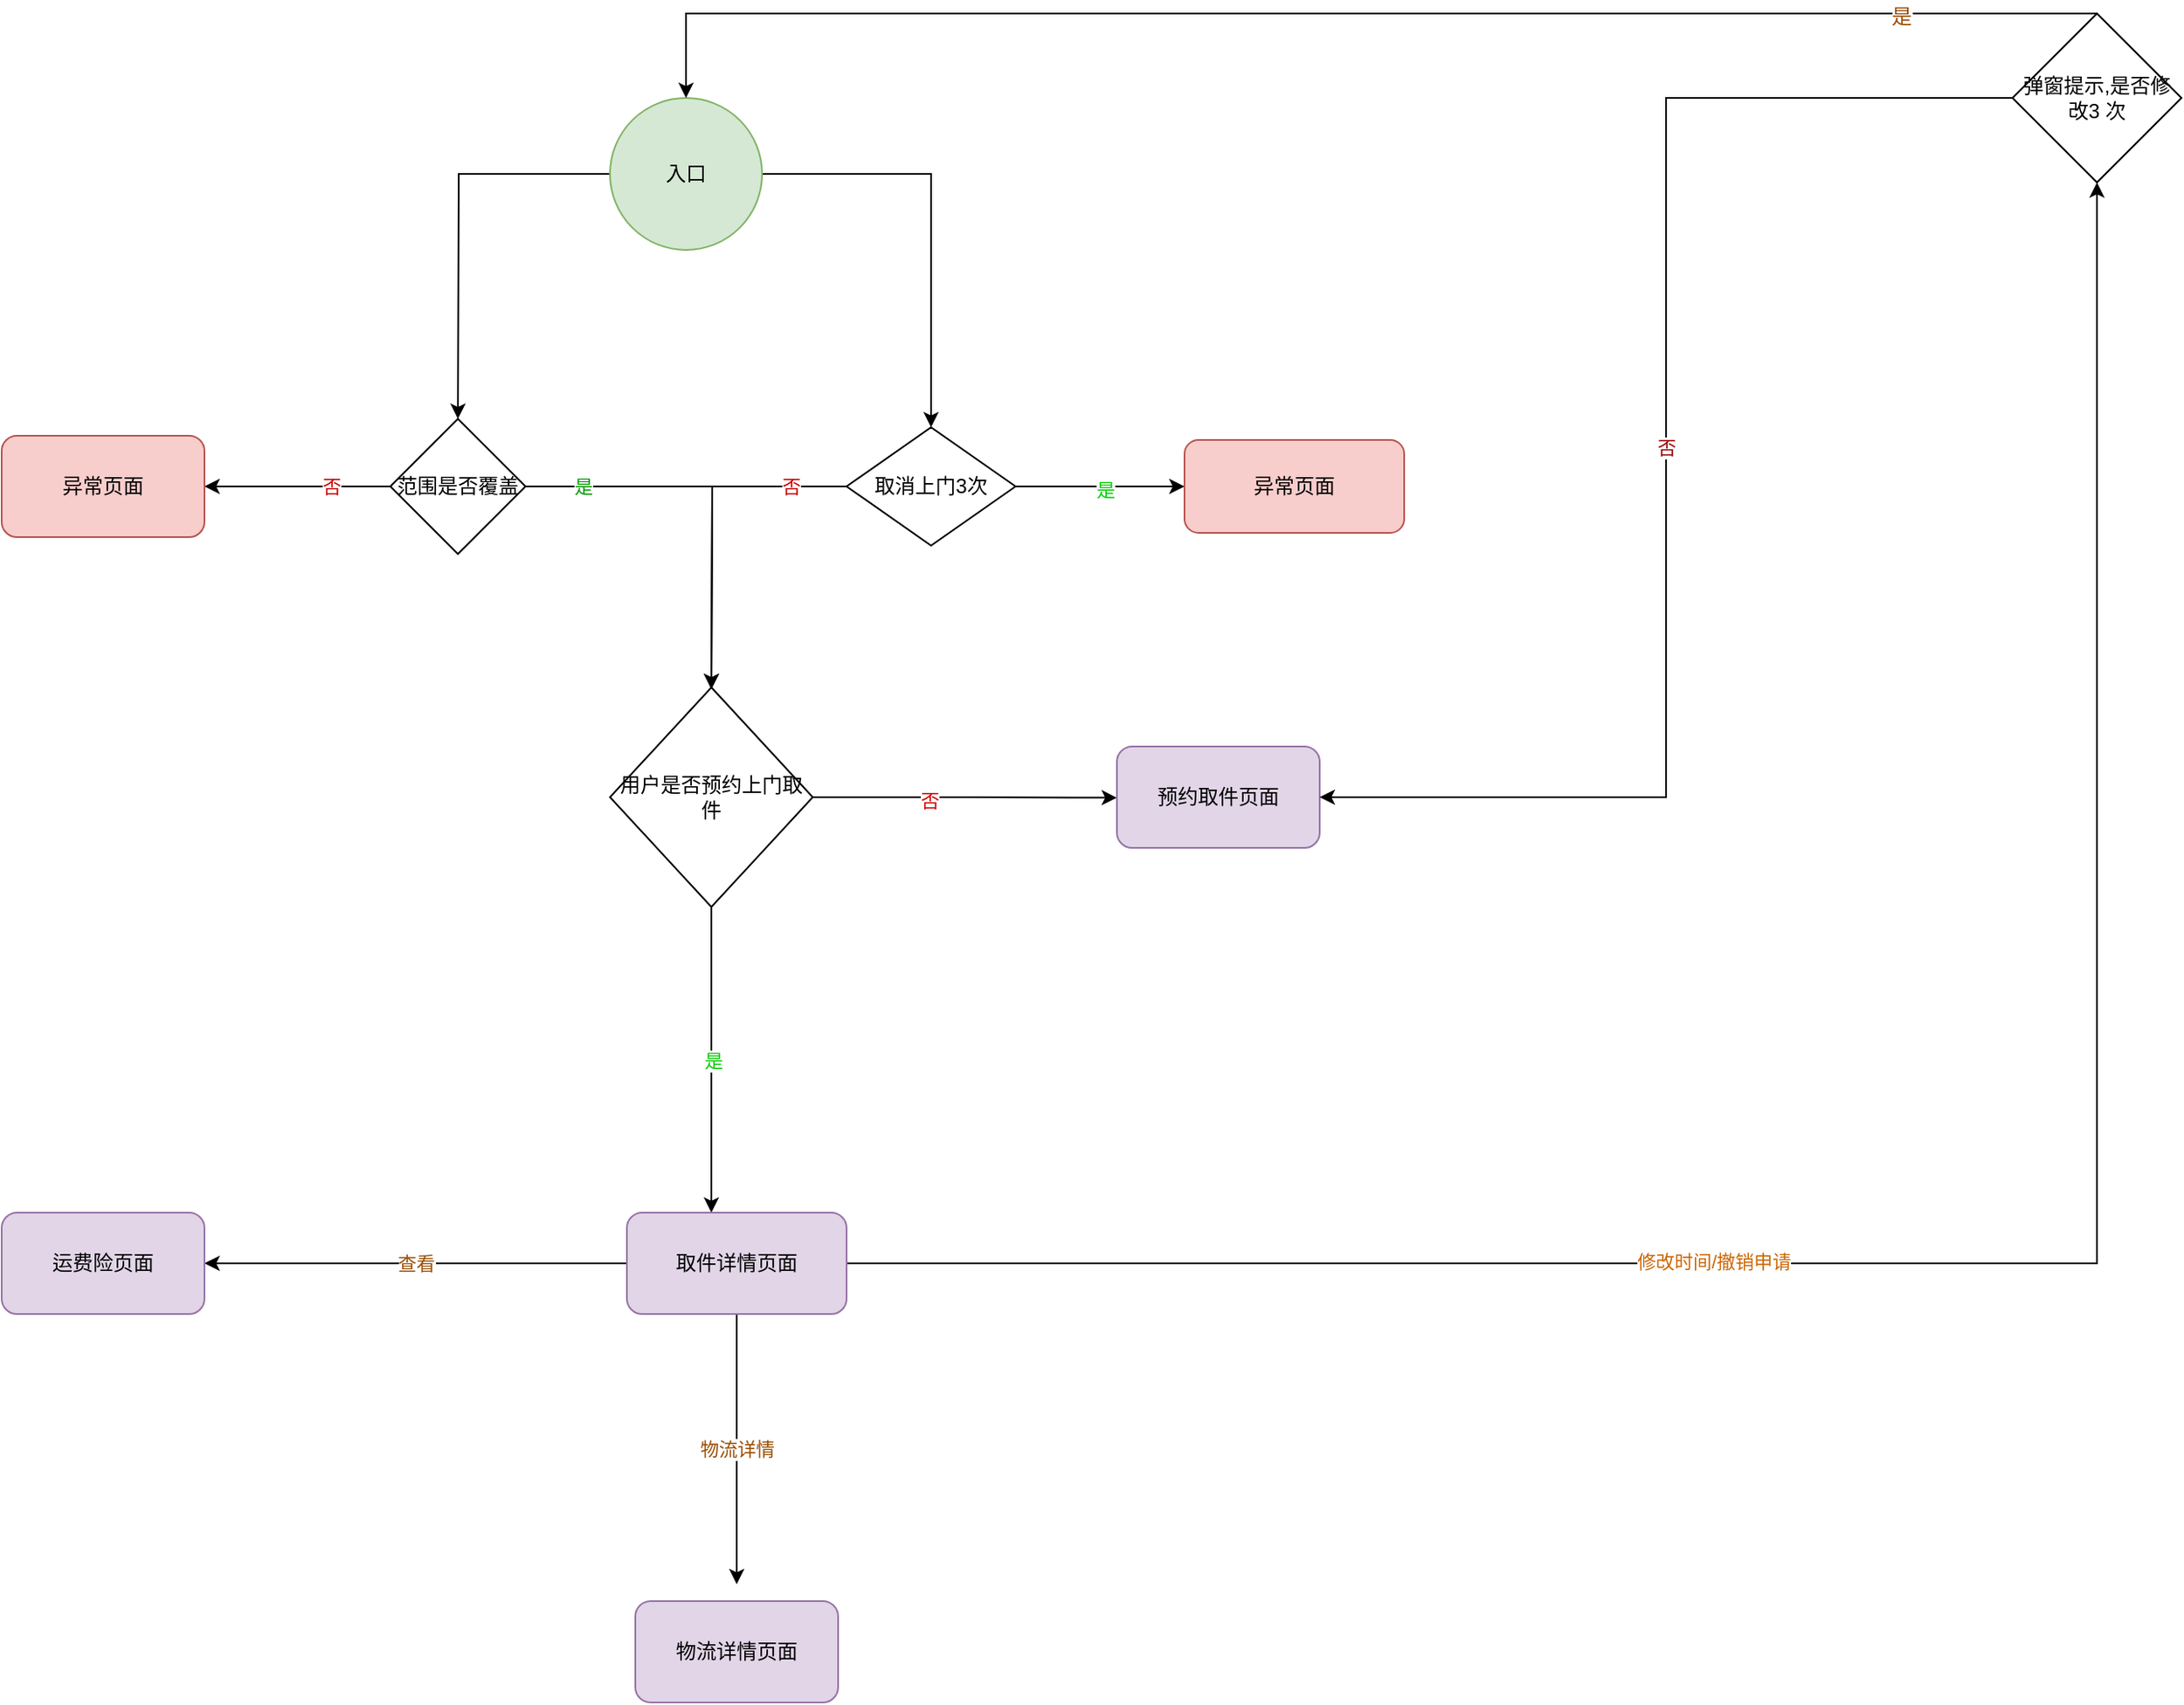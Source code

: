 <mxfile version="14.7.6" type="github"><diagram id="T8NgLgQIe1wITJZ7Othr" name="Page-1"><mxGraphModel dx="3530" dy="1591" grid="1" gridSize="10" guides="1" tooltips="1" connect="1" arrows="1" fold="1" page="1" pageScale="1" pageWidth="827" pageHeight="1169" math="0" shadow="0"><root><mxCell id="0"/><mxCell id="1" parent="0"/><mxCell id="S25WFhVjfg8YDw7ZaEdf-31" style="edgeStyle=orthogonalEdgeStyle;rounded=0;orthogonalLoop=1;jettySize=auto;html=1;" edge="1" parent="1" source="S25WFhVjfg8YDw7ZaEdf-30"><mxGeometry relative="1" as="geometry"><mxPoint x="250" y="360" as="targetPoint"/></mxGeometry></mxCell><mxCell id="S25WFhVjfg8YDw7ZaEdf-37" style="edgeStyle=orthogonalEdgeStyle;rounded=0;orthogonalLoop=1;jettySize=auto;html=1;exitX=1;exitY=0.5;exitDx=0;exitDy=0;" edge="1" parent="1" source="S25WFhVjfg8YDw7ZaEdf-30" target="S25WFhVjfg8YDw7ZaEdf-38"><mxGeometry relative="1" as="geometry"><mxPoint x="520" y="360" as="targetPoint"/></mxGeometry></mxCell><mxCell id="S25WFhVjfg8YDw7ZaEdf-30" value="入口" style="ellipse;whiteSpace=wrap;html=1;aspect=fixed;fillColor=#d5e8d4;strokeColor=#82b366;" vertex="1" parent="1"><mxGeometry x="340" y="170" width="90" height="90" as="geometry"/></mxCell><mxCell id="S25WFhVjfg8YDw7ZaEdf-39" style="edgeStyle=orthogonalEdgeStyle;rounded=0;orthogonalLoop=1;jettySize=auto;html=1;exitX=0;exitY=0.5;exitDx=0;exitDy=0;entryX=1;entryY=0.5;entryDx=0;entryDy=0;" edge="1" parent="1" source="S25WFhVjfg8YDw7ZaEdf-33" target="S25WFhVjfg8YDw7ZaEdf-48"><mxGeometry relative="1" as="geometry"><mxPoint x="150" y="400.167" as="targetPoint"/></mxGeometry></mxCell><mxCell id="S25WFhVjfg8YDw7ZaEdf-55" value="&lt;font color=&quot;#cc0000&quot;&gt;否&lt;/font&gt;" style="edgeLabel;html=1;align=center;verticalAlign=middle;resizable=0;points=[];" vertex="1" connectable="0" parent="S25WFhVjfg8YDw7ZaEdf-39"><mxGeometry x="-0.364" relative="1" as="geometry"><mxPoint as="offset"/></mxGeometry></mxCell><mxCell id="S25WFhVjfg8YDw7ZaEdf-49" style="edgeStyle=orthogonalEdgeStyle;rounded=0;orthogonalLoop=1;jettySize=auto;html=1;exitX=1;exitY=0.5;exitDx=0;exitDy=0;" edge="1" parent="1" source="S25WFhVjfg8YDw7ZaEdf-33"><mxGeometry relative="1" as="geometry"><mxPoint x="400" y="520" as="targetPoint"/></mxGeometry></mxCell><mxCell id="S25WFhVjfg8YDw7ZaEdf-56" value="&lt;font color=&quot;#009900&quot;&gt;是&lt;/font&gt;" style="edgeLabel;html=1;align=center;verticalAlign=middle;resizable=0;points=[];" vertex="1" connectable="0" parent="S25WFhVjfg8YDw7ZaEdf-49"><mxGeometry x="-0.703" relative="1" as="geometry"><mxPoint as="offset"/></mxGeometry></mxCell><mxCell id="S25WFhVjfg8YDw7ZaEdf-33" value="范围是否覆盖" style="rhombus;whiteSpace=wrap;html=1;" vertex="1" parent="1"><mxGeometry x="210" y="360" width="80" height="80" as="geometry"/></mxCell><mxCell id="S25WFhVjfg8YDw7ZaEdf-50" style="edgeStyle=orthogonalEdgeStyle;rounded=0;orthogonalLoop=1;jettySize=auto;html=1;exitX=0;exitY=0.5;exitDx=0;exitDy=0;" edge="1" parent="1" source="S25WFhVjfg8YDw7ZaEdf-38"><mxGeometry relative="1" as="geometry"><mxPoint x="400" y="520" as="targetPoint"/></mxGeometry></mxCell><mxCell id="S25WFhVjfg8YDw7ZaEdf-54" value="&lt;font color=&quot;#cc0000&quot;&gt;否&lt;/font&gt;" style="edgeLabel;html=1;align=center;verticalAlign=middle;resizable=0;points=[];" vertex="1" connectable="0" parent="S25WFhVjfg8YDw7ZaEdf-50"><mxGeometry x="-0.662" relative="1" as="geometry"><mxPoint as="offset"/></mxGeometry></mxCell><mxCell id="S25WFhVjfg8YDw7ZaEdf-52" style="edgeStyle=orthogonalEdgeStyle;rounded=0;orthogonalLoop=1;jettySize=auto;html=1;entryX=0;entryY=0.5;entryDx=0;entryDy=0;" edge="1" parent="1" source="S25WFhVjfg8YDw7ZaEdf-38" target="S25WFhVjfg8YDw7ZaEdf-47"><mxGeometry relative="1" as="geometry"/></mxCell><mxCell id="S25WFhVjfg8YDw7ZaEdf-53" value="&lt;font color=&quot;#00cc00&quot;&gt;是&lt;/font&gt;" style="edgeLabel;html=1;align=center;verticalAlign=middle;resizable=0;points=[];" vertex="1" connectable="0" parent="S25WFhVjfg8YDw7ZaEdf-52"><mxGeometry x="0.057" y="-2" relative="1" as="geometry"><mxPoint as="offset"/></mxGeometry></mxCell><mxCell id="S25WFhVjfg8YDw7ZaEdf-38" value="取消上门3次" style="rhombus;whiteSpace=wrap;html=1;" vertex="1" parent="1"><mxGeometry x="480" y="365" width="100" height="70" as="geometry"/></mxCell><mxCell id="S25WFhVjfg8YDw7ZaEdf-47" value="异常页面" style="rounded=1;whiteSpace=wrap;html=1;fillColor=#f8cecc;strokeColor=#b85450;" vertex="1" parent="1"><mxGeometry x="680" y="372.5" width="130" height="55" as="geometry"/></mxCell><mxCell id="S25WFhVjfg8YDw7ZaEdf-48" value="异常页面" style="rounded=1;whiteSpace=wrap;html=1;fillColor=#f8cecc;strokeColor=#b85450;" vertex="1" parent="1"><mxGeometry x="-20" y="370" width="120" height="60" as="geometry"/></mxCell><mxCell id="S25WFhVjfg8YDw7ZaEdf-58" value="&lt;font color=&quot;#00cc00&quot;&gt;是&lt;/font&gt;" style="edgeStyle=orthogonalEdgeStyle;rounded=0;orthogonalLoop=1;jettySize=auto;html=1;" edge="1" parent="1" source="S25WFhVjfg8YDw7ZaEdf-57"><mxGeometry relative="1" as="geometry"><mxPoint x="400" y="830" as="targetPoint"/></mxGeometry></mxCell><mxCell id="S25WFhVjfg8YDw7ZaEdf-59" style="edgeStyle=orthogonalEdgeStyle;rounded=0;orthogonalLoop=1;jettySize=auto;html=1;exitX=1;exitY=0.5;exitDx=0;exitDy=0;" edge="1" parent="1" source="S25WFhVjfg8YDw7ZaEdf-57"><mxGeometry relative="1" as="geometry"><mxPoint x="640" y="584.333" as="targetPoint"/></mxGeometry></mxCell><mxCell id="S25WFhVjfg8YDw7ZaEdf-60" value="&lt;font color=&quot;#cc0000&quot;&gt;否&lt;/font&gt;" style="edgeLabel;html=1;align=center;verticalAlign=middle;resizable=0;points=[];" vertex="1" connectable="0" parent="S25WFhVjfg8YDw7ZaEdf-59"><mxGeometry x="-0.242" y="-2" relative="1" as="geometry"><mxPoint as="offset"/></mxGeometry></mxCell><mxCell id="S25WFhVjfg8YDw7ZaEdf-57" value="用户是否预约上门取件" style="rhombus;whiteSpace=wrap;html=1;" vertex="1" parent="1"><mxGeometry x="340" y="519" width="120" height="130" as="geometry"/></mxCell><mxCell id="S25WFhVjfg8YDw7ZaEdf-77" style="edgeStyle=orthogonalEdgeStyle;rounded=0;orthogonalLoop=1;jettySize=auto;html=1;" edge="1" parent="1" source="S25WFhVjfg8YDw7ZaEdf-62" target="S25WFhVjfg8YDw7ZaEdf-78"><mxGeometry relative="1" as="geometry"><mxPoint x="660" y="860" as="targetPoint"/></mxGeometry></mxCell><mxCell id="S25WFhVjfg8YDw7ZaEdf-85" value="&lt;font color=&quot;#cc6600&quot;&gt;修改时间/撤销申请&lt;/font&gt;" style="edgeLabel;html=1;align=center;verticalAlign=middle;resizable=0;points=[];" vertex="1" connectable="0" parent="S25WFhVjfg8YDw7ZaEdf-77"><mxGeometry x="-0.256" y="1" relative="1" as="geometry"><mxPoint x="-1" as="offset"/></mxGeometry></mxCell><mxCell id="S25WFhVjfg8YDw7ZaEdf-81" value="&lt;font color=&quot;#994c00&quot;&gt;物流详情&lt;/font&gt;" style="edgeStyle=orthogonalEdgeStyle;rounded=0;orthogonalLoop=1;jettySize=auto;html=1;" edge="1" parent="1" source="S25WFhVjfg8YDw7ZaEdf-62"><mxGeometry relative="1" as="geometry"><mxPoint x="415" y="1050" as="targetPoint"/><Array as="points"><mxPoint x="415" y="970"/><mxPoint x="415" y="970"/></Array></mxGeometry></mxCell><mxCell id="S25WFhVjfg8YDw7ZaEdf-91" value="&lt;font color=&quot;#994c00&quot;&gt;查看&lt;/font&gt;" style="edgeStyle=orthogonalEdgeStyle;rounded=0;orthogonalLoop=1;jettySize=auto;html=1;" edge="1" parent="1" source="S25WFhVjfg8YDw7ZaEdf-62"><mxGeometry relative="1" as="geometry"><mxPoint x="100" y="860" as="targetPoint"/></mxGeometry></mxCell><mxCell id="S25WFhVjfg8YDw7ZaEdf-62" value="&lt;span&gt;取件详情页面&lt;/span&gt;" style="rounded=1;whiteSpace=wrap;html=1;fillColor=#e1d5e7;strokeColor=#9673a6;" vertex="1" parent="1"><mxGeometry x="350" y="830" width="130" height="60" as="geometry"/></mxCell><mxCell id="S25WFhVjfg8YDw7ZaEdf-63" value="预约取件页面" style="rounded=1;whiteSpace=wrap;html=1;fillColor=#e1d5e7;strokeColor=#9673a6;" vertex="1" parent="1"><mxGeometry x="640" y="554" width="120" height="60" as="geometry"/></mxCell><mxCell id="S25WFhVjfg8YDw7ZaEdf-86" value="&lt;font color=&quot;#990000&quot;&gt;否&lt;/font&gt;" style="edgeStyle=orthogonalEdgeStyle;rounded=0;orthogonalLoop=1;jettySize=auto;html=1;entryX=1;entryY=0.5;entryDx=0;entryDy=0;" edge="1" parent="1" source="S25WFhVjfg8YDw7ZaEdf-78" target="S25WFhVjfg8YDw7ZaEdf-63"><mxGeometry relative="1" as="geometry"/></mxCell><mxCell id="S25WFhVjfg8YDw7ZaEdf-88" style="edgeStyle=orthogonalEdgeStyle;rounded=0;orthogonalLoop=1;jettySize=auto;html=1;entryX=0.5;entryY=0;entryDx=0;entryDy=0;" edge="1" parent="1" target="S25WFhVjfg8YDw7ZaEdf-30"><mxGeometry relative="1" as="geometry"><mxPoint x="740" y="60" as="targetPoint"/><mxPoint x="1220" y="120" as="sourcePoint"/><Array as="points"><mxPoint x="385" y="120"/></Array></mxGeometry></mxCell><mxCell id="S25WFhVjfg8YDw7ZaEdf-89" value="&lt;font style=&quot;font-size: 12px&quot; color=&quot;#994c00&quot;&gt;是&lt;/font&gt;" style="edgeLabel;html=1;align=center;verticalAlign=middle;resizable=0;points=[];" vertex="1" connectable="0" parent="S25WFhVjfg8YDw7ZaEdf-88"><mxGeometry x="-0.739" y="2" relative="1" as="geometry"><mxPoint x="-1" as="offset"/></mxGeometry></mxCell><mxCell id="S25WFhVjfg8YDw7ZaEdf-78" value="弹窗提示,是否修改3 次" style="rhombus;whiteSpace=wrap;html=1;" vertex="1" parent="1"><mxGeometry x="1170" y="120" width="100" height="100" as="geometry"/></mxCell><mxCell id="S25WFhVjfg8YDw7ZaEdf-82" value="物流详情页面" style="rounded=1;whiteSpace=wrap;html=1;fillColor=#e1d5e7;strokeColor=#9673a6;" vertex="1" parent="1"><mxGeometry x="355" y="1060" width="120" height="60" as="geometry"/></mxCell><mxCell id="S25WFhVjfg8YDw7ZaEdf-92" value="运费险页面" style="rounded=1;whiteSpace=wrap;html=1;fillColor=#e1d5e7;strokeColor=#9673a6;" vertex="1" parent="1"><mxGeometry x="-20" y="830" width="120" height="60" as="geometry"/></mxCell></root></mxGraphModel></diagram></mxfile>